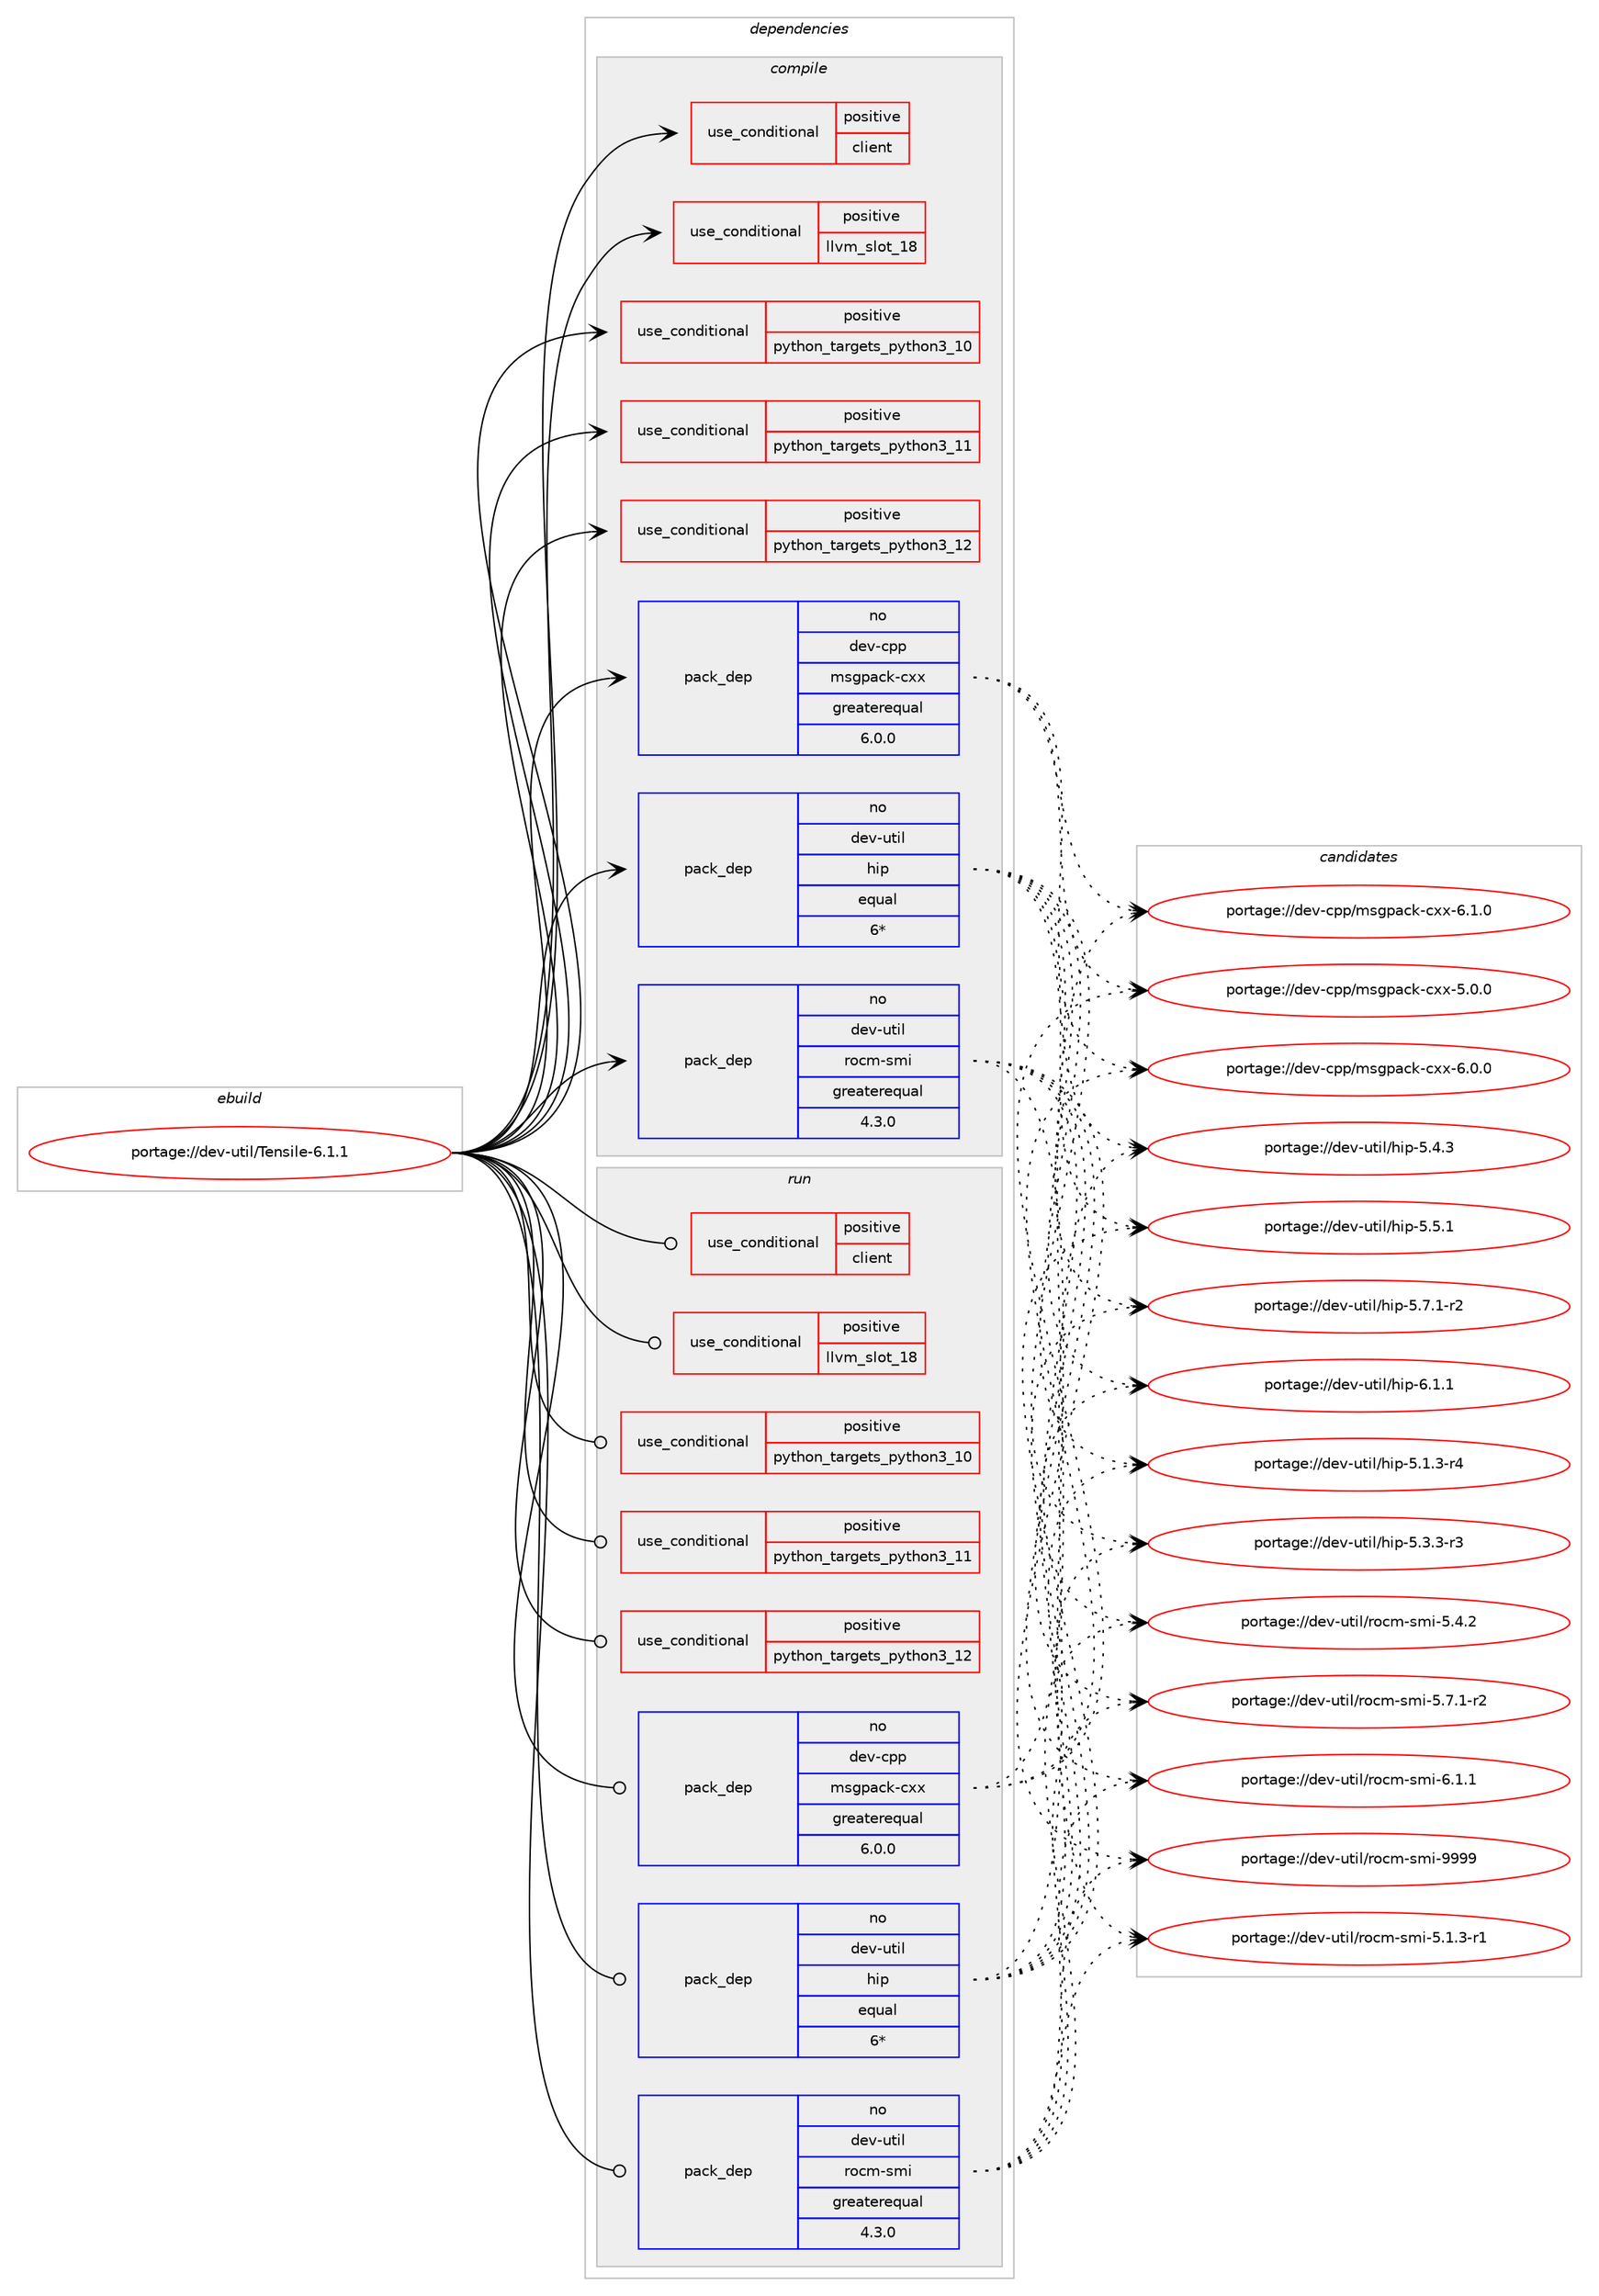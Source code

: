 digraph prolog {

# *************
# Graph options
# *************

newrank=true;
concentrate=true;
compound=true;
graph [rankdir=LR,fontname=Helvetica,fontsize=10,ranksep=1.5];#, ranksep=2.5, nodesep=0.2];
edge  [arrowhead=vee];
node  [fontname=Helvetica,fontsize=10];

# **********
# The ebuild
# **********

subgraph cluster_leftcol {
color=gray;
rank=same;
label=<<i>ebuild</i>>;
id [label="portage://dev-util/Tensile-6.1.1", color=red, width=4, href="../dev-util/Tensile-6.1.1.svg"];
}

# ****************
# The dependencies
# ****************

subgraph cluster_midcol {
color=gray;
label=<<i>dependencies</i>>;
subgraph cluster_compile {
fillcolor="#eeeeee";
style=filled;
label=<<i>compile</i>>;
subgraph cond57748 {
dependency107777 [label=<<TABLE BORDER="0" CELLBORDER="1" CELLSPACING="0" CELLPADDING="4"><TR><TD ROWSPAN="3" CELLPADDING="10">use_conditional</TD></TR><TR><TD>positive</TD></TR><TR><TD>client</TD></TR></TABLE>>, shape=none, color=red];
# *** BEGIN UNKNOWN DEPENDENCY TYPE (TODO) ***
# dependency107777 -> package_dependency(portage://dev-util/Tensile-6.1.1,install,no,dev-libs,boost,none,[,,],[],[])
# *** END UNKNOWN DEPENDENCY TYPE (TODO) ***

}
id:e -> dependency107777:w [weight=20,style="solid",arrowhead="vee"];
subgraph cond57749 {
dependency107778 [label=<<TABLE BORDER="0" CELLBORDER="1" CELLSPACING="0" CELLPADDING="4"><TR><TD ROWSPAN="3" CELLPADDING="10">use_conditional</TD></TR><TR><TD>positive</TD></TR><TR><TD>llvm_slot_18</TD></TR></TABLE>>, shape=none, color=red];
# *** BEGIN UNKNOWN DEPENDENCY TYPE (TODO) ***
# dependency107778 -> package_dependency(portage://dev-util/Tensile-6.1.1,install,no,sys-devel,clang,none,[,,],[slot(18)],[])
# *** END UNKNOWN DEPENDENCY TYPE (TODO) ***

}
id:e -> dependency107778:w [weight=20,style="solid",arrowhead="vee"];
subgraph cond57750 {
dependency107779 [label=<<TABLE BORDER="0" CELLBORDER="1" CELLSPACING="0" CELLPADDING="4"><TR><TD ROWSPAN="3" CELLPADDING="10">use_conditional</TD></TR><TR><TD>positive</TD></TR><TR><TD>python_targets_python3_10</TD></TR></TABLE>>, shape=none, color=red];
# *** BEGIN UNKNOWN DEPENDENCY TYPE (TODO) ***
# dependency107779 -> package_dependency(portage://dev-util/Tensile-6.1.1,install,no,dev-lang,python,none,[,,],[slot(3.10)],[])
# *** END UNKNOWN DEPENDENCY TYPE (TODO) ***

}
id:e -> dependency107779:w [weight=20,style="solid",arrowhead="vee"];
subgraph cond57751 {
dependency107780 [label=<<TABLE BORDER="0" CELLBORDER="1" CELLSPACING="0" CELLPADDING="4"><TR><TD ROWSPAN="3" CELLPADDING="10">use_conditional</TD></TR><TR><TD>positive</TD></TR><TR><TD>python_targets_python3_11</TD></TR></TABLE>>, shape=none, color=red];
# *** BEGIN UNKNOWN DEPENDENCY TYPE (TODO) ***
# dependency107780 -> package_dependency(portage://dev-util/Tensile-6.1.1,install,no,dev-lang,python,none,[,,],[slot(3.11)],[])
# *** END UNKNOWN DEPENDENCY TYPE (TODO) ***

}
id:e -> dependency107780:w [weight=20,style="solid",arrowhead="vee"];
subgraph cond57752 {
dependency107781 [label=<<TABLE BORDER="0" CELLBORDER="1" CELLSPACING="0" CELLPADDING="4"><TR><TD ROWSPAN="3" CELLPADDING="10">use_conditional</TD></TR><TR><TD>positive</TD></TR><TR><TD>python_targets_python3_12</TD></TR></TABLE>>, shape=none, color=red];
# *** BEGIN UNKNOWN DEPENDENCY TYPE (TODO) ***
# dependency107781 -> package_dependency(portage://dev-util/Tensile-6.1.1,install,no,dev-lang,python,none,[,,],[slot(3.12)],[])
# *** END UNKNOWN DEPENDENCY TYPE (TODO) ***

}
id:e -> dependency107781:w [weight=20,style="solid",arrowhead="vee"];
subgraph pack48654 {
dependency107782 [label=<<TABLE BORDER="0" CELLBORDER="1" CELLSPACING="0" CELLPADDING="4" WIDTH="220"><TR><TD ROWSPAN="6" CELLPADDING="30">pack_dep</TD></TR><TR><TD WIDTH="110">no</TD></TR><TR><TD>dev-cpp</TD></TR><TR><TD>msgpack-cxx</TD></TR><TR><TD>greaterequal</TD></TR><TR><TD>6.0.0</TD></TR></TABLE>>, shape=none, color=blue];
}
id:e -> dependency107782:w [weight=20,style="solid",arrowhead="vee"];
# *** BEGIN UNKNOWN DEPENDENCY TYPE (TODO) ***
# id -> package_dependency(portage://dev-util/Tensile-6.1.1,install,no,dev-python,joblib,none,[,,],[],[use(optenable(python_targets_python3_10),negative),use(optenable(python_targets_python3_11),negative),use(optenable(python_targets_python3_12),negative)])
# *** END UNKNOWN DEPENDENCY TYPE (TODO) ***

# *** BEGIN UNKNOWN DEPENDENCY TYPE (TODO) ***
# id -> package_dependency(portage://dev-util/Tensile-6.1.1,install,no,dev-python,msgpack,none,[,,],[],[use(optenable(python_targets_python3_10),negative),use(optenable(python_targets_python3_11),negative),use(optenable(python_targets_python3_12),negative)])
# *** END UNKNOWN DEPENDENCY TYPE (TODO) ***

# *** BEGIN UNKNOWN DEPENDENCY TYPE (TODO) ***
# id -> package_dependency(portage://dev-util/Tensile-6.1.1,install,no,dev-python,pyyaml,none,[,,],[],[use(optenable(python_targets_python3_10),negative),use(optenable(python_targets_python3_11),negative),use(optenable(python_targets_python3_12),negative)])
# *** END UNKNOWN DEPENDENCY TYPE (TODO) ***

subgraph pack48655 {
dependency107783 [label=<<TABLE BORDER="0" CELLBORDER="1" CELLSPACING="0" CELLPADDING="4" WIDTH="220"><TR><TD ROWSPAN="6" CELLPADDING="30">pack_dep</TD></TR><TR><TD WIDTH="110">no</TD></TR><TR><TD>dev-util</TD></TR><TR><TD>hip</TD></TR><TR><TD>equal</TD></TR><TR><TD>6*</TD></TR></TABLE>>, shape=none, color=blue];
}
id:e -> dependency107783:w [weight=20,style="solid",arrowhead="vee"];
subgraph pack48656 {
dependency107784 [label=<<TABLE BORDER="0" CELLBORDER="1" CELLSPACING="0" CELLPADDING="4" WIDTH="220"><TR><TD ROWSPAN="6" CELLPADDING="30">pack_dep</TD></TR><TR><TD WIDTH="110">no</TD></TR><TR><TD>dev-util</TD></TR><TR><TD>rocm-smi</TD></TR><TR><TD>greaterequal</TD></TR><TR><TD>4.3.0</TD></TR></TABLE>>, shape=none, color=blue];
}
id:e -> dependency107784:w [weight=20,style="solid",arrowhead="vee"];
}
subgraph cluster_compileandrun {
fillcolor="#eeeeee";
style=filled;
label=<<i>compile and run</i>>;
}
subgraph cluster_run {
fillcolor="#eeeeee";
style=filled;
label=<<i>run</i>>;
subgraph cond57753 {
dependency107785 [label=<<TABLE BORDER="0" CELLBORDER="1" CELLSPACING="0" CELLPADDING="4"><TR><TD ROWSPAN="3" CELLPADDING="10">use_conditional</TD></TR><TR><TD>positive</TD></TR><TR><TD>client</TD></TR></TABLE>>, shape=none, color=red];
# *** BEGIN UNKNOWN DEPENDENCY TYPE (TODO) ***
# dependency107785 -> package_dependency(portage://dev-util/Tensile-6.1.1,run,no,dev-libs,boost,none,[,,],[],[])
# *** END UNKNOWN DEPENDENCY TYPE (TODO) ***

}
id:e -> dependency107785:w [weight=20,style="solid",arrowhead="odot"];
subgraph cond57754 {
dependency107786 [label=<<TABLE BORDER="0" CELLBORDER="1" CELLSPACING="0" CELLPADDING="4"><TR><TD ROWSPAN="3" CELLPADDING="10">use_conditional</TD></TR><TR><TD>positive</TD></TR><TR><TD>llvm_slot_18</TD></TR></TABLE>>, shape=none, color=red];
# *** BEGIN UNKNOWN DEPENDENCY TYPE (TODO) ***
# dependency107786 -> package_dependency(portage://dev-util/Tensile-6.1.1,run,no,sys-devel,clang,none,[,,],[slot(18)],[])
# *** END UNKNOWN DEPENDENCY TYPE (TODO) ***

}
id:e -> dependency107786:w [weight=20,style="solid",arrowhead="odot"];
subgraph cond57755 {
dependency107787 [label=<<TABLE BORDER="0" CELLBORDER="1" CELLSPACING="0" CELLPADDING="4"><TR><TD ROWSPAN="3" CELLPADDING="10">use_conditional</TD></TR><TR><TD>positive</TD></TR><TR><TD>python_targets_python3_10</TD></TR></TABLE>>, shape=none, color=red];
# *** BEGIN UNKNOWN DEPENDENCY TYPE (TODO) ***
# dependency107787 -> package_dependency(portage://dev-util/Tensile-6.1.1,run,no,dev-lang,python,none,[,,],[slot(3.10)],[])
# *** END UNKNOWN DEPENDENCY TYPE (TODO) ***

}
id:e -> dependency107787:w [weight=20,style="solid",arrowhead="odot"];
subgraph cond57756 {
dependency107788 [label=<<TABLE BORDER="0" CELLBORDER="1" CELLSPACING="0" CELLPADDING="4"><TR><TD ROWSPAN="3" CELLPADDING="10">use_conditional</TD></TR><TR><TD>positive</TD></TR><TR><TD>python_targets_python3_11</TD></TR></TABLE>>, shape=none, color=red];
# *** BEGIN UNKNOWN DEPENDENCY TYPE (TODO) ***
# dependency107788 -> package_dependency(portage://dev-util/Tensile-6.1.1,run,no,dev-lang,python,none,[,,],[slot(3.11)],[])
# *** END UNKNOWN DEPENDENCY TYPE (TODO) ***

}
id:e -> dependency107788:w [weight=20,style="solid",arrowhead="odot"];
subgraph cond57757 {
dependency107789 [label=<<TABLE BORDER="0" CELLBORDER="1" CELLSPACING="0" CELLPADDING="4"><TR><TD ROWSPAN="3" CELLPADDING="10">use_conditional</TD></TR><TR><TD>positive</TD></TR><TR><TD>python_targets_python3_12</TD></TR></TABLE>>, shape=none, color=red];
# *** BEGIN UNKNOWN DEPENDENCY TYPE (TODO) ***
# dependency107789 -> package_dependency(portage://dev-util/Tensile-6.1.1,run,no,dev-lang,python,none,[,,],[slot(3.12)],[])
# *** END UNKNOWN DEPENDENCY TYPE (TODO) ***

}
id:e -> dependency107789:w [weight=20,style="solid",arrowhead="odot"];
subgraph pack48657 {
dependency107790 [label=<<TABLE BORDER="0" CELLBORDER="1" CELLSPACING="0" CELLPADDING="4" WIDTH="220"><TR><TD ROWSPAN="6" CELLPADDING="30">pack_dep</TD></TR><TR><TD WIDTH="110">no</TD></TR><TR><TD>dev-cpp</TD></TR><TR><TD>msgpack-cxx</TD></TR><TR><TD>greaterequal</TD></TR><TR><TD>6.0.0</TD></TR></TABLE>>, shape=none, color=blue];
}
id:e -> dependency107790:w [weight=20,style="solid",arrowhead="odot"];
# *** BEGIN UNKNOWN DEPENDENCY TYPE (TODO) ***
# id -> package_dependency(portage://dev-util/Tensile-6.1.1,run,no,dev-python,joblib,none,[,,],[],[use(optenable(python_targets_python3_10),negative),use(optenable(python_targets_python3_11),negative),use(optenable(python_targets_python3_12),negative)])
# *** END UNKNOWN DEPENDENCY TYPE (TODO) ***

# *** BEGIN UNKNOWN DEPENDENCY TYPE (TODO) ***
# id -> package_dependency(portage://dev-util/Tensile-6.1.1,run,no,dev-python,msgpack,none,[,,],[],[use(optenable(python_targets_python3_10),negative),use(optenable(python_targets_python3_11),negative),use(optenable(python_targets_python3_12),negative)])
# *** END UNKNOWN DEPENDENCY TYPE (TODO) ***

# *** BEGIN UNKNOWN DEPENDENCY TYPE (TODO) ***
# id -> package_dependency(portage://dev-util/Tensile-6.1.1,run,no,dev-python,pyyaml,none,[,,],[],[use(optenable(python_targets_python3_10),negative),use(optenable(python_targets_python3_11),negative),use(optenable(python_targets_python3_12),negative)])
# *** END UNKNOWN DEPENDENCY TYPE (TODO) ***

subgraph pack48658 {
dependency107791 [label=<<TABLE BORDER="0" CELLBORDER="1" CELLSPACING="0" CELLPADDING="4" WIDTH="220"><TR><TD ROWSPAN="6" CELLPADDING="30">pack_dep</TD></TR><TR><TD WIDTH="110">no</TD></TR><TR><TD>dev-util</TD></TR><TR><TD>hip</TD></TR><TR><TD>equal</TD></TR><TR><TD>6*</TD></TR></TABLE>>, shape=none, color=blue];
}
id:e -> dependency107791:w [weight=20,style="solid",arrowhead="odot"];
subgraph pack48659 {
dependency107792 [label=<<TABLE BORDER="0" CELLBORDER="1" CELLSPACING="0" CELLPADDING="4" WIDTH="220"><TR><TD ROWSPAN="6" CELLPADDING="30">pack_dep</TD></TR><TR><TD WIDTH="110">no</TD></TR><TR><TD>dev-util</TD></TR><TR><TD>rocm-smi</TD></TR><TR><TD>greaterequal</TD></TR><TR><TD>4.3.0</TD></TR></TABLE>>, shape=none, color=blue];
}
id:e -> dependency107792:w [weight=20,style="solid",arrowhead="odot"];
}
}

# **************
# The candidates
# **************

subgraph cluster_choices {
rank=same;
color=gray;
label=<<i>candidates</i>>;

subgraph choice48654 {
color=black;
nodesep=1;
choice10010111845991121124710911510311297991074599120120455346484648 [label="portage://dev-cpp/msgpack-cxx-5.0.0", color=red, width=4,href="../dev-cpp/msgpack-cxx-5.0.0.svg"];
choice10010111845991121124710911510311297991074599120120455446484648 [label="portage://dev-cpp/msgpack-cxx-6.0.0", color=red, width=4,href="../dev-cpp/msgpack-cxx-6.0.0.svg"];
choice10010111845991121124710911510311297991074599120120455446494648 [label="portage://dev-cpp/msgpack-cxx-6.1.0", color=red, width=4,href="../dev-cpp/msgpack-cxx-6.1.0.svg"];
dependency107782:e -> choice10010111845991121124710911510311297991074599120120455346484648:w [style=dotted,weight="100"];
dependency107782:e -> choice10010111845991121124710911510311297991074599120120455446484648:w [style=dotted,weight="100"];
dependency107782:e -> choice10010111845991121124710911510311297991074599120120455446494648:w [style=dotted,weight="100"];
}
subgraph choice48655 {
color=black;
nodesep=1;
choice10010111845117116105108471041051124553464946514511452 [label="portage://dev-util/hip-5.1.3-r4", color=red, width=4,href="../dev-util/hip-5.1.3-r4.svg"];
choice10010111845117116105108471041051124553465146514511451 [label="portage://dev-util/hip-5.3.3-r3", color=red, width=4,href="../dev-util/hip-5.3.3-r3.svg"];
choice1001011184511711610510847104105112455346524651 [label="portage://dev-util/hip-5.4.3", color=red, width=4,href="../dev-util/hip-5.4.3.svg"];
choice1001011184511711610510847104105112455346534649 [label="portage://dev-util/hip-5.5.1", color=red, width=4,href="../dev-util/hip-5.5.1.svg"];
choice10010111845117116105108471041051124553465546494511450 [label="portage://dev-util/hip-5.7.1-r2", color=red, width=4,href="../dev-util/hip-5.7.1-r2.svg"];
choice1001011184511711610510847104105112455446494649 [label="portage://dev-util/hip-6.1.1", color=red, width=4,href="../dev-util/hip-6.1.1.svg"];
dependency107783:e -> choice10010111845117116105108471041051124553464946514511452:w [style=dotted,weight="100"];
dependency107783:e -> choice10010111845117116105108471041051124553465146514511451:w [style=dotted,weight="100"];
dependency107783:e -> choice1001011184511711610510847104105112455346524651:w [style=dotted,weight="100"];
dependency107783:e -> choice1001011184511711610510847104105112455346534649:w [style=dotted,weight="100"];
dependency107783:e -> choice10010111845117116105108471041051124553465546494511450:w [style=dotted,weight="100"];
dependency107783:e -> choice1001011184511711610510847104105112455446494649:w [style=dotted,weight="100"];
}
subgraph choice48656 {
color=black;
nodesep=1;
choice100101118451171161051084711411199109451151091054553464946514511449 [label="portage://dev-util/rocm-smi-5.1.3-r1", color=red, width=4,href="../dev-util/rocm-smi-5.1.3-r1.svg"];
choice10010111845117116105108471141119910945115109105455346524650 [label="portage://dev-util/rocm-smi-5.4.2", color=red, width=4,href="../dev-util/rocm-smi-5.4.2.svg"];
choice100101118451171161051084711411199109451151091054553465546494511450 [label="portage://dev-util/rocm-smi-5.7.1-r2", color=red, width=4,href="../dev-util/rocm-smi-5.7.1-r2.svg"];
choice10010111845117116105108471141119910945115109105455446494649 [label="portage://dev-util/rocm-smi-6.1.1", color=red, width=4,href="../dev-util/rocm-smi-6.1.1.svg"];
choice100101118451171161051084711411199109451151091054557575757 [label="portage://dev-util/rocm-smi-9999", color=red, width=4,href="../dev-util/rocm-smi-9999.svg"];
dependency107784:e -> choice100101118451171161051084711411199109451151091054553464946514511449:w [style=dotted,weight="100"];
dependency107784:e -> choice10010111845117116105108471141119910945115109105455346524650:w [style=dotted,weight="100"];
dependency107784:e -> choice100101118451171161051084711411199109451151091054553465546494511450:w [style=dotted,weight="100"];
dependency107784:e -> choice10010111845117116105108471141119910945115109105455446494649:w [style=dotted,weight="100"];
dependency107784:e -> choice100101118451171161051084711411199109451151091054557575757:w [style=dotted,weight="100"];
}
subgraph choice48657 {
color=black;
nodesep=1;
choice10010111845991121124710911510311297991074599120120455346484648 [label="portage://dev-cpp/msgpack-cxx-5.0.0", color=red, width=4,href="../dev-cpp/msgpack-cxx-5.0.0.svg"];
choice10010111845991121124710911510311297991074599120120455446484648 [label="portage://dev-cpp/msgpack-cxx-6.0.0", color=red, width=4,href="../dev-cpp/msgpack-cxx-6.0.0.svg"];
choice10010111845991121124710911510311297991074599120120455446494648 [label="portage://dev-cpp/msgpack-cxx-6.1.0", color=red, width=4,href="../dev-cpp/msgpack-cxx-6.1.0.svg"];
dependency107790:e -> choice10010111845991121124710911510311297991074599120120455346484648:w [style=dotted,weight="100"];
dependency107790:e -> choice10010111845991121124710911510311297991074599120120455446484648:w [style=dotted,weight="100"];
dependency107790:e -> choice10010111845991121124710911510311297991074599120120455446494648:w [style=dotted,weight="100"];
}
subgraph choice48658 {
color=black;
nodesep=1;
choice10010111845117116105108471041051124553464946514511452 [label="portage://dev-util/hip-5.1.3-r4", color=red, width=4,href="../dev-util/hip-5.1.3-r4.svg"];
choice10010111845117116105108471041051124553465146514511451 [label="portage://dev-util/hip-5.3.3-r3", color=red, width=4,href="../dev-util/hip-5.3.3-r3.svg"];
choice1001011184511711610510847104105112455346524651 [label="portage://dev-util/hip-5.4.3", color=red, width=4,href="../dev-util/hip-5.4.3.svg"];
choice1001011184511711610510847104105112455346534649 [label="portage://dev-util/hip-5.5.1", color=red, width=4,href="../dev-util/hip-5.5.1.svg"];
choice10010111845117116105108471041051124553465546494511450 [label="portage://dev-util/hip-5.7.1-r2", color=red, width=4,href="../dev-util/hip-5.7.1-r2.svg"];
choice1001011184511711610510847104105112455446494649 [label="portage://dev-util/hip-6.1.1", color=red, width=4,href="../dev-util/hip-6.1.1.svg"];
dependency107791:e -> choice10010111845117116105108471041051124553464946514511452:w [style=dotted,weight="100"];
dependency107791:e -> choice10010111845117116105108471041051124553465146514511451:w [style=dotted,weight="100"];
dependency107791:e -> choice1001011184511711610510847104105112455346524651:w [style=dotted,weight="100"];
dependency107791:e -> choice1001011184511711610510847104105112455346534649:w [style=dotted,weight="100"];
dependency107791:e -> choice10010111845117116105108471041051124553465546494511450:w [style=dotted,weight="100"];
dependency107791:e -> choice1001011184511711610510847104105112455446494649:w [style=dotted,weight="100"];
}
subgraph choice48659 {
color=black;
nodesep=1;
choice100101118451171161051084711411199109451151091054553464946514511449 [label="portage://dev-util/rocm-smi-5.1.3-r1", color=red, width=4,href="../dev-util/rocm-smi-5.1.3-r1.svg"];
choice10010111845117116105108471141119910945115109105455346524650 [label="portage://dev-util/rocm-smi-5.4.2", color=red, width=4,href="../dev-util/rocm-smi-5.4.2.svg"];
choice100101118451171161051084711411199109451151091054553465546494511450 [label="portage://dev-util/rocm-smi-5.7.1-r2", color=red, width=4,href="../dev-util/rocm-smi-5.7.1-r2.svg"];
choice10010111845117116105108471141119910945115109105455446494649 [label="portage://dev-util/rocm-smi-6.1.1", color=red, width=4,href="../dev-util/rocm-smi-6.1.1.svg"];
choice100101118451171161051084711411199109451151091054557575757 [label="portage://dev-util/rocm-smi-9999", color=red, width=4,href="../dev-util/rocm-smi-9999.svg"];
dependency107792:e -> choice100101118451171161051084711411199109451151091054553464946514511449:w [style=dotted,weight="100"];
dependency107792:e -> choice10010111845117116105108471141119910945115109105455346524650:w [style=dotted,weight="100"];
dependency107792:e -> choice100101118451171161051084711411199109451151091054553465546494511450:w [style=dotted,weight="100"];
dependency107792:e -> choice10010111845117116105108471141119910945115109105455446494649:w [style=dotted,weight="100"];
dependency107792:e -> choice100101118451171161051084711411199109451151091054557575757:w [style=dotted,weight="100"];
}
}

}

